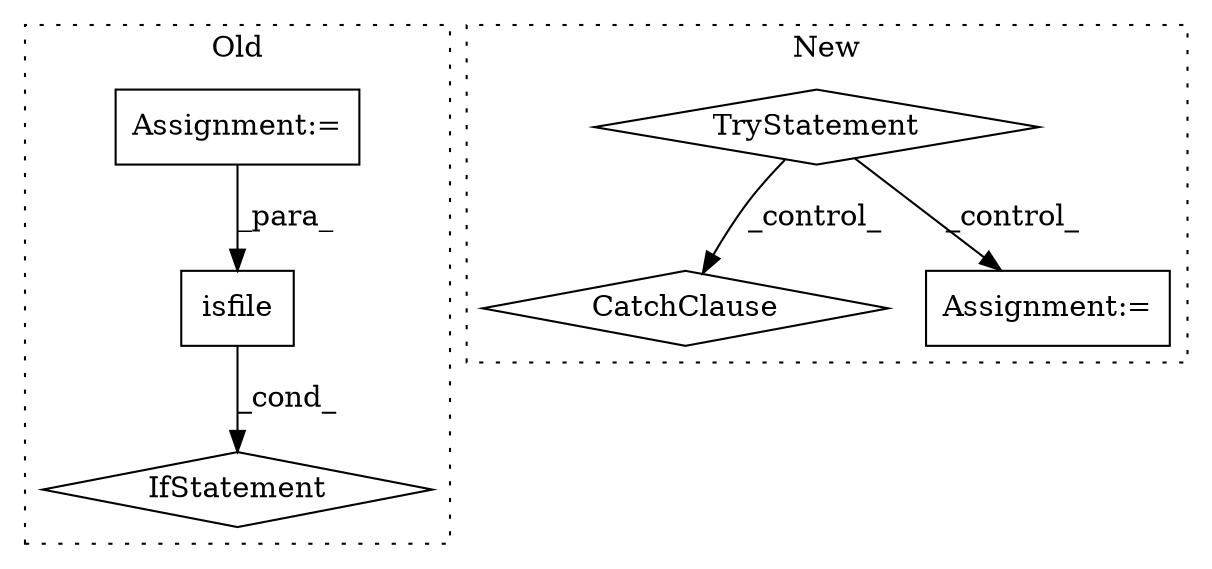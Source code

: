 digraph G {
subgraph cluster0 {
1 [label="isfile" a="32" s="1077,1103" l="7,1" shape="box"];
3 [label="IfStatement" a="25" s="1064,1104" l="4,2" shape="diamond"];
6 [label="Assignment:=" a="7" s="1044" l="1" shape="box"];
label = "Old";
style="dotted";
}
subgraph cluster1 {
2 [label="CatchClause" a="12" s="1041,1075" l="11,2" shape="diamond"];
4 [label="TryStatement" a="54" s="966" l="4" shape="diamond"];
5 [label="Assignment:=" a="7" s="997" l="1" shape="box"];
label = "New";
style="dotted";
}
1 -> 3 [label="_cond_"];
4 -> 5 [label="_control_"];
4 -> 2 [label="_control_"];
6 -> 1 [label="_para_"];
}
